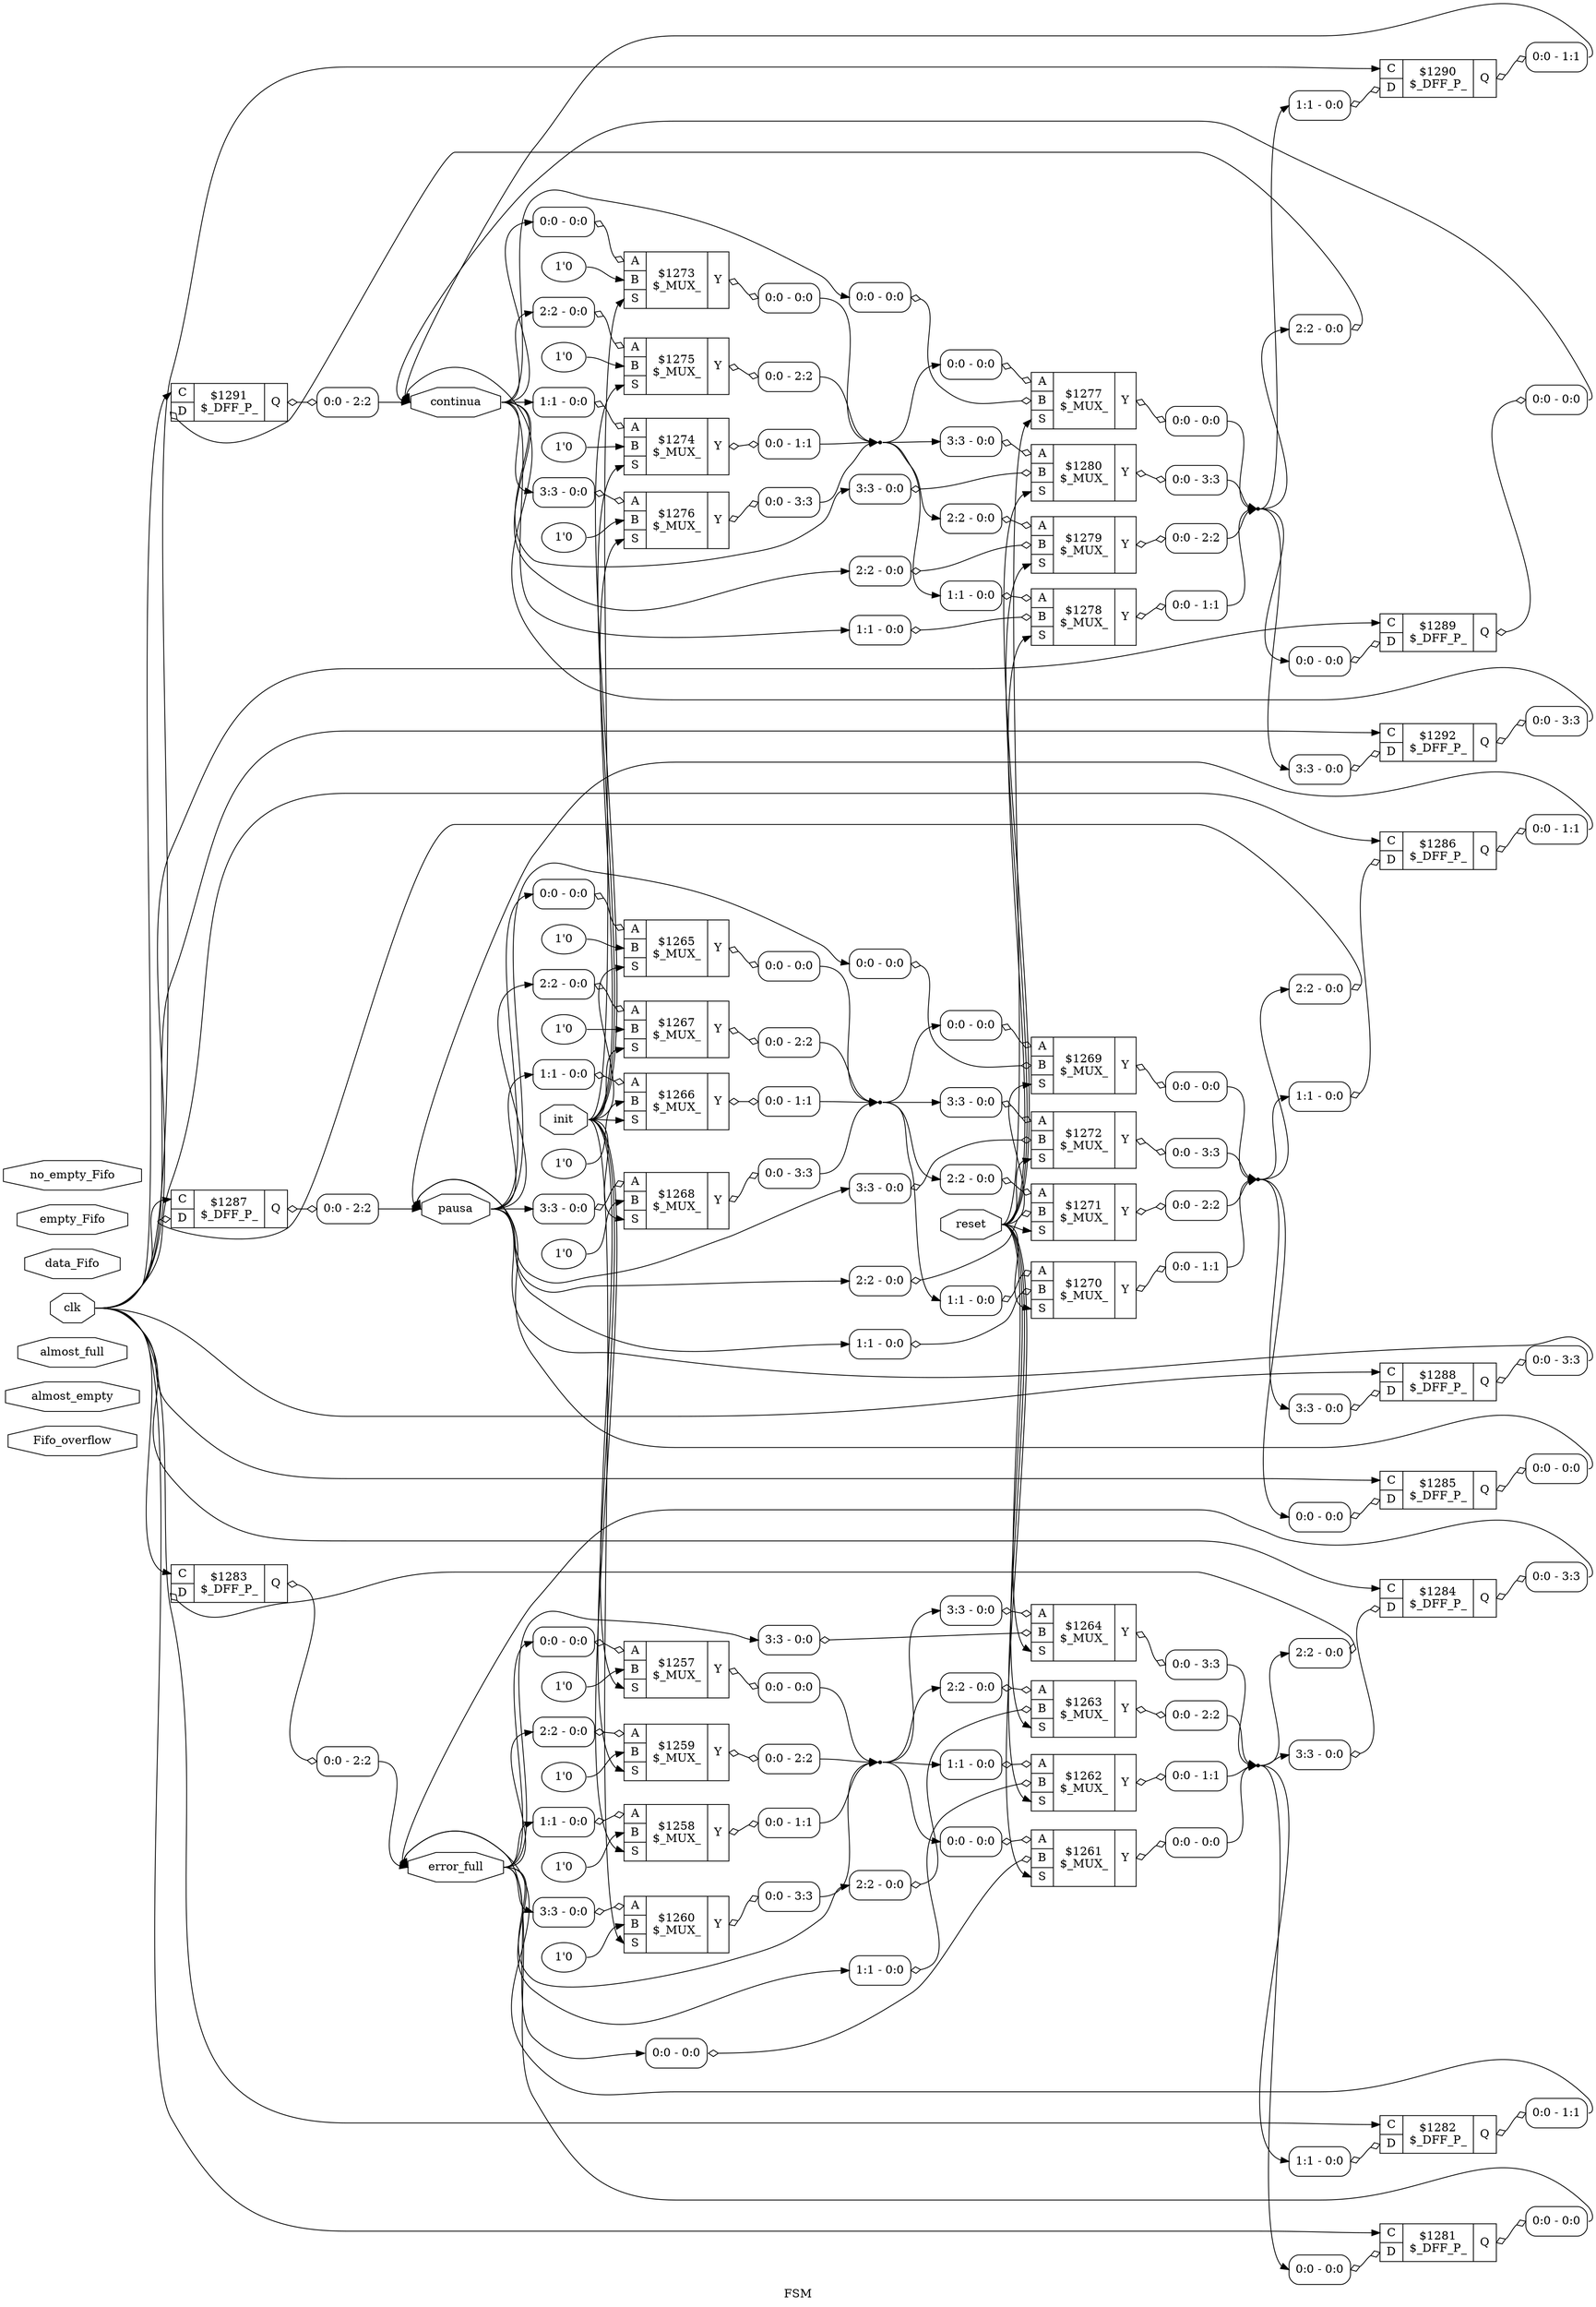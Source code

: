 digraph "FSM" {
label="FSM";
rankdir="LR";
remincross=true;
n8 [ shape=octagon, label="Fifo_overflow", color="black", fontcolor="black" ];
n9 [ shape=octagon, label="almost_empty", color="black", fontcolor="black" ];
n10 [ shape=octagon, label="almost_full", color="black", fontcolor="black" ];
n11 [ shape=octagon, label="clk", color="black", fontcolor="black" ];
n12 [ shape=octagon, label="continua", color="black", fontcolor="black" ];
n13 [ shape=octagon, label="data_Fifo", color="black", fontcolor="black" ];
n14 [ shape=octagon, label="empty_Fifo", color="black", fontcolor="black" ];
n15 [ shape=octagon, label="error_full", color="black", fontcolor="black" ];
n16 [ shape=octagon, label="init", color="black", fontcolor="black" ];
n17 [ shape=octagon, label="no_empty_Fifo", color="black", fontcolor="black" ];
n18 [ shape=octagon, label="pausa", color="black", fontcolor="black" ];
n19 [ shape=octagon, label="reset", color="black", fontcolor="black" ];
c23 [ shape=record, label="{{<p20> C|<p21> D}|$1291\n$_DFF_P_|{<p22> Q}}" ];
x0 [ shape=record, style=rounded, label="<s0> 0:0 - 2:2 " ];
c23:p22:e -> x0:w [arrowhead=odiamond, arrowtail=odiamond, dir=both, color="black", label=""];
x1 [ shape=record, style=rounded, label="<s0> 2:2 - 0:0 " ];
x1:e -> c23:p21:w [arrowhead=odiamond, arrowtail=odiamond, dir=both, color="black", label=""];
c24 [ shape=record, label="{{<p20> C|<p21> D}|$1290\n$_DFF_P_|{<p22> Q}}" ];
x2 [ shape=record, style=rounded, label="<s0> 0:0 - 1:1 " ];
c24:p22:e -> x2:w [arrowhead=odiamond, arrowtail=odiamond, dir=both, color="black", label=""];
x3 [ shape=record, style=rounded, label="<s0> 1:1 - 0:0 " ];
x3:e -> c24:p21:w [arrowhead=odiamond, arrowtail=odiamond, dir=both, color="black", label=""];
c25 [ shape=record, label="{{<p20> C|<p21> D}|$1289\n$_DFF_P_|{<p22> Q}}" ];
x4 [ shape=record, style=rounded, label="<s0> 0:0 - 0:0 " ];
c25:p22:e -> x4:w [arrowhead=odiamond, arrowtail=odiamond, dir=both, color="black", label=""];
x5 [ shape=record, style=rounded, label="<s0> 0:0 - 0:0 " ];
x5:e -> c25:p21:w [arrowhead=odiamond, arrowtail=odiamond, dir=both, color="black", label=""];
c26 [ shape=record, label="{{<p20> C|<p21> D}|$1287\n$_DFF_P_|{<p22> Q}}" ];
x6 [ shape=record, style=rounded, label="<s0> 0:0 - 2:2 " ];
c26:p22:e -> x6:w [arrowhead=odiamond, arrowtail=odiamond, dir=both, color="black", label=""];
x7 [ shape=record, style=rounded, label="<s0> 2:2 - 0:0 " ];
x7:e -> c26:p21:w [arrowhead=odiamond, arrowtail=odiamond, dir=both, color="black", label=""];
c27 [ shape=record, label="{{<p20> C|<p21> D}|$1286\n$_DFF_P_|{<p22> Q}}" ];
x8 [ shape=record, style=rounded, label="<s0> 0:0 - 1:1 " ];
c27:p22:e -> x8:w [arrowhead=odiamond, arrowtail=odiamond, dir=both, color="black", label=""];
x9 [ shape=record, style=rounded, label="<s0> 1:1 - 0:0 " ];
x9:e -> c27:p21:w [arrowhead=odiamond, arrowtail=odiamond, dir=both, color="black", label=""];
c28 [ shape=record, label="{{<p20> C|<p21> D}|$1285\n$_DFF_P_|{<p22> Q}}" ];
x10 [ shape=record, style=rounded, label="<s0> 0:0 - 0:0 " ];
c28:p22:e -> x10:w [arrowhead=odiamond, arrowtail=odiamond, dir=both, color="black", label=""];
x11 [ shape=record, style=rounded, label="<s0> 0:0 - 0:0 " ];
x11:e -> c28:p21:w [arrowhead=odiamond, arrowtail=odiamond, dir=both, color="black", label=""];
c29 [ shape=record, label="{{<p20> C|<p21> D}|$1283\n$_DFF_P_|{<p22> Q}}" ];
x12 [ shape=record, style=rounded, label="<s0> 0:0 - 2:2 " ];
c29:p22:e -> x12:w [arrowhead=odiamond, arrowtail=odiamond, dir=both, color="black", label=""];
x13 [ shape=record, style=rounded, label="<s0> 2:2 - 0:0 " ];
x13:e -> c29:p21:w [arrowhead=odiamond, arrowtail=odiamond, dir=both, color="black", label=""];
c30 [ shape=record, label="{{<p20> C|<p21> D}|$1282\n$_DFF_P_|{<p22> Q}}" ];
x14 [ shape=record, style=rounded, label="<s0> 0:0 - 1:1 " ];
c30:p22:e -> x14:w [arrowhead=odiamond, arrowtail=odiamond, dir=both, color="black", label=""];
x15 [ shape=record, style=rounded, label="<s0> 1:1 - 0:0 " ];
x15:e -> c30:p21:w [arrowhead=odiamond, arrowtail=odiamond, dir=both, color="black", label=""];
c31 [ shape=record, label="{{<p20> C|<p21> D}|$1281\n$_DFF_P_|{<p22> Q}}" ];
x16 [ shape=record, style=rounded, label="<s0> 0:0 - 0:0 " ];
c31:p22:e -> x16:w [arrowhead=odiamond, arrowtail=odiamond, dir=both, color="black", label=""];
x17 [ shape=record, style=rounded, label="<s0> 0:0 - 0:0 " ];
x17:e -> c31:p21:w [arrowhead=odiamond, arrowtail=odiamond, dir=both, color="black", label=""];
c36 [ shape=record, label="{{<p32> A|<p33> B|<p34> S}|$1279\n$_MUX_|{<p35> Y}}" ];
x18 [ shape=record, style=rounded, label="<s0> 0:0 - 2:2 " ];
c36:p35:e -> x18:w [arrowhead=odiamond, arrowtail=odiamond, dir=both, color="black", label=""];
x19 [ shape=record, style=rounded, label="<s0> 2:2 - 0:0 " ];
x19:e -> c36:p33:w [arrowhead=odiamond, arrowtail=odiamond, dir=both, color="black", label=""];
x20 [ shape=record, style=rounded, label="<s0> 2:2 - 0:0 " ];
x20:e -> c36:p32:w [arrowhead=odiamond, arrowtail=odiamond, dir=both, color="black", label=""];
c37 [ shape=record, label="{{<p32> A|<p33> B|<p34> S}|$1278\n$_MUX_|{<p35> Y}}" ];
x21 [ shape=record, style=rounded, label="<s0> 0:0 - 1:1 " ];
c37:p35:e -> x21:w [arrowhead=odiamond, arrowtail=odiamond, dir=both, color="black", label=""];
x22 [ shape=record, style=rounded, label="<s0> 1:1 - 0:0 " ];
x22:e -> c37:p33:w [arrowhead=odiamond, arrowtail=odiamond, dir=both, color="black", label=""];
x23 [ shape=record, style=rounded, label="<s0> 1:1 - 0:0 " ];
x23:e -> c37:p32:w [arrowhead=odiamond, arrowtail=odiamond, dir=both, color="black", label=""];
c38 [ shape=record, label="{{<p32> A|<p33> B|<p34> S}|$1277\n$_MUX_|{<p35> Y}}" ];
x24 [ shape=record, style=rounded, label="<s0> 0:0 - 0:0 " ];
c38:p35:e -> x24:w [arrowhead=odiamond, arrowtail=odiamond, dir=both, color="black", label=""];
x25 [ shape=record, style=rounded, label="<s0> 0:0 - 0:0 " ];
x25:e -> c38:p33:w [arrowhead=odiamond, arrowtail=odiamond, dir=both, color="black", label=""];
x26 [ shape=record, style=rounded, label="<s0> 0:0 - 0:0 " ];
x26:e -> c38:p32:w [arrowhead=odiamond, arrowtail=odiamond, dir=both, color="black", label=""];
v28 [ label="1'0" ];
c39 [ shape=record, label="{{<p32> A|<p33> B|<p34> S}|$1275\n$_MUX_|{<p35> Y}}" ];
x27 [ shape=record, style=rounded, label="<s0> 0:0 - 2:2 " ];
c39:p35:e -> x27:w [arrowhead=odiamond, arrowtail=odiamond, dir=both, color="black", label=""];
x29 [ shape=record, style=rounded, label="<s0> 2:2 - 0:0 " ];
x29:e -> c39:p32:w [arrowhead=odiamond, arrowtail=odiamond, dir=both, color="black", label=""];
v31 [ label="1'0" ];
c40 [ shape=record, label="{{<p32> A|<p33> B|<p34> S}|$1274\n$_MUX_|{<p35> Y}}" ];
x30 [ shape=record, style=rounded, label="<s0> 0:0 - 1:1 " ];
c40:p35:e -> x30:w [arrowhead=odiamond, arrowtail=odiamond, dir=both, color="black", label=""];
x32 [ shape=record, style=rounded, label="<s0> 1:1 - 0:0 " ];
x32:e -> c40:p32:w [arrowhead=odiamond, arrowtail=odiamond, dir=both, color="black", label=""];
v34 [ label="1'0" ];
c41 [ shape=record, label="{{<p32> A|<p33> B|<p34> S}|$1273\n$_MUX_|{<p35> Y}}" ];
x33 [ shape=record, style=rounded, label="<s0> 0:0 - 0:0 " ];
c41:p35:e -> x33:w [arrowhead=odiamond, arrowtail=odiamond, dir=both, color="black", label=""];
x35 [ shape=record, style=rounded, label="<s0> 0:0 - 0:0 " ];
x35:e -> c41:p32:w [arrowhead=odiamond, arrowtail=odiamond, dir=both, color="black", label=""];
c42 [ shape=record, label="{{<p32> A|<p33> B|<p34> S}|$1271\n$_MUX_|{<p35> Y}}" ];
x36 [ shape=record, style=rounded, label="<s0> 0:0 - 2:2 " ];
c42:p35:e -> x36:w [arrowhead=odiamond, arrowtail=odiamond, dir=both, color="black", label=""];
x37 [ shape=record, style=rounded, label="<s0> 2:2 - 0:0 " ];
x37:e -> c42:p33:w [arrowhead=odiamond, arrowtail=odiamond, dir=both, color="black", label=""];
x38 [ shape=record, style=rounded, label="<s0> 2:2 - 0:0 " ];
x38:e -> c42:p32:w [arrowhead=odiamond, arrowtail=odiamond, dir=both, color="black", label=""];
c43 [ shape=record, label="{{<p32> A|<p33> B|<p34> S}|$1270\n$_MUX_|{<p35> Y}}" ];
x39 [ shape=record, style=rounded, label="<s0> 0:0 - 1:1 " ];
c43:p35:e -> x39:w [arrowhead=odiamond, arrowtail=odiamond, dir=both, color="black", label=""];
x40 [ shape=record, style=rounded, label="<s0> 1:1 - 0:0 " ];
x40:e -> c43:p33:w [arrowhead=odiamond, arrowtail=odiamond, dir=both, color="black", label=""];
x41 [ shape=record, style=rounded, label="<s0> 1:1 - 0:0 " ];
x41:e -> c43:p32:w [arrowhead=odiamond, arrowtail=odiamond, dir=both, color="black", label=""];
c44 [ shape=record, label="{{<p32> A|<p33> B|<p34> S}|$1269\n$_MUX_|{<p35> Y}}" ];
x42 [ shape=record, style=rounded, label="<s0> 0:0 - 0:0 " ];
c44:p35:e -> x42:w [arrowhead=odiamond, arrowtail=odiamond, dir=both, color="black", label=""];
x43 [ shape=record, style=rounded, label="<s0> 0:0 - 0:0 " ];
x43:e -> c44:p33:w [arrowhead=odiamond, arrowtail=odiamond, dir=both, color="black", label=""];
x44 [ shape=record, style=rounded, label="<s0> 0:0 - 0:0 " ];
x44:e -> c44:p32:w [arrowhead=odiamond, arrowtail=odiamond, dir=both, color="black", label=""];
v46 [ label="1'0" ];
c45 [ shape=record, label="{{<p32> A|<p33> B|<p34> S}|$1267\n$_MUX_|{<p35> Y}}" ];
x45 [ shape=record, style=rounded, label="<s0> 0:0 - 2:2 " ];
c45:p35:e -> x45:w [arrowhead=odiamond, arrowtail=odiamond, dir=both, color="black", label=""];
x47 [ shape=record, style=rounded, label="<s0> 2:2 - 0:0 " ];
x47:e -> c45:p32:w [arrowhead=odiamond, arrowtail=odiamond, dir=both, color="black", label=""];
v49 [ label="1'0" ];
c46 [ shape=record, label="{{<p32> A|<p33> B|<p34> S}|$1266\n$_MUX_|{<p35> Y}}" ];
x48 [ shape=record, style=rounded, label="<s0> 0:0 - 1:1 " ];
c46:p35:e -> x48:w [arrowhead=odiamond, arrowtail=odiamond, dir=both, color="black", label=""];
x50 [ shape=record, style=rounded, label="<s0> 1:1 - 0:0 " ];
x50:e -> c46:p32:w [arrowhead=odiamond, arrowtail=odiamond, dir=both, color="black", label=""];
v52 [ label="1'0" ];
c47 [ shape=record, label="{{<p32> A|<p33> B|<p34> S}|$1265\n$_MUX_|{<p35> Y}}" ];
x51 [ shape=record, style=rounded, label="<s0> 0:0 - 0:0 " ];
c47:p35:e -> x51:w [arrowhead=odiamond, arrowtail=odiamond, dir=both, color="black", label=""];
x53 [ shape=record, style=rounded, label="<s0> 0:0 - 0:0 " ];
x53:e -> c47:p32:w [arrowhead=odiamond, arrowtail=odiamond, dir=both, color="black", label=""];
c48 [ shape=record, label="{{<p32> A|<p33> B|<p34> S}|$1263\n$_MUX_|{<p35> Y}}" ];
x54 [ shape=record, style=rounded, label="<s0> 0:0 - 2:2 " ];
c48:p35:e -> x54:w [arrowhead=odiamond, arrowtail=odiamond, dir=both, color="black", label=""];
x55 [ shape=record, style=rounded, label="<s0> 2:2 - 0:0 " ];
x55:e -> c48:p33:w [arrowhead=odiamond, arrowtail=odiamond, dir=both, color="black", label=""];
x56 [ shape=record, style=rounded, label="<s0> 2:2 - 0:0 " ];
x56:e -> c48:p32:w [arrowhead=odiamond, arrowtail=odiamond, dir=both, color="black", label=""];
c49 [ shape=record, label="{{<p32> A|<p33> B|<p34> S}|$1262\n$_MUX_|{<p35> Y}}" ];
x57 [ shape=record, style=rounded, label="<s0> 0:0 - 1:1 " ];
c49:p35:e -> x57:w [arrowhead=odiamond, arrowtail=odiamond, dir=both, color="black", label=""];
x58 [ shape=record, style=rounded, label="<s0> 1:1 - 0:0 " ];
x58:e -> c49:p33:w [arrowhead=odiamond, arrowtail=odiamond, dir=both, color="black", label=""];
x59 [ shape=record, style=rounded, label="<s0> 1:1 - 0:0 " ];
x59:e -> c49:p32:w [arrowhead=odiamond, arrowtail=odiamond, dir=both, color="black", label=""];
c50 [ shape=record, label="{{<p32> A|<p33> B|<p34> S}|$1261\n$_MUX_|{<p35> Y}}" ];
x60 [ shape=record, style=rounded, label="<s0> 0:0 - 0:0 " ];
c50:p35:e -> x60:w [arrowhead=odiamond, arrowtail=odiamond, dir=both, color="black", label=""];
x61 [ shape=record, style=rounded, label="<s0> 0:0 - 0:0 " ];
x61:e -> c50:p33:w [arrowhead=odiamond, arrowtail=odiamond, dir=both, color="black", label=""];
x62 [ shape=record, style=rounded, label="<s0> 0:0 - 0:0 " ];
x62:e -> c50:p32:w [arrowhead=odiamond, arrowtail=odiamond, dir=both, color="black", label=""];
v64 [ label="1'0" ];
c51 [ shape=record, label="{{<p32> A|<p33> B|<p34> S}|$1259\n$_MUX_|{<p35> Y}}" ];
x63 [ shape=record, style=rounded, label="<s0> 0:0 - 2:2 " ];
c51:p35:e -> x63:w [arrowhead=odiamond, arrowtail=odiamond, dir=both, color="black", label=""];
x65 [ shape=record, style=rounded, label="<s0> 2:2 - 0:0 " ];
x65:e -> c51:p32:w [arrowhead=odiamond, arrowtail=odiamond, dir=both, color="black", label=""];
v67 [ label="1'0" ];
c52 [ shape=record, label="{{<p32> A|<p33> B|<p34> S}|$1258\n$_MUX_|{<p35> Y}}" ];
x66 [ shape=record, style=rounded, label="<s0> 0:0 - 1:1 " ];
c52:p35:e -> x66:w [arrowhead=odiamond, arrowtail=odiamond, dir=both, color="black", label=""];
x68 [ shape=record, style=rounded, label="<s0> 1:1 - 0:0 " ];
x68:e -> c52:p32:w [arrowhead=odiamond, arrowtail=odiamond, dir=both, color="black", label=""];
v70 [ label="1'0" ];
c53 [ shape=record, label="{{<p32> A|<p33> B|<p34> S}|$1257\n$_MUX_|{<p35> Y}}" ];
x69 [ shape=record, style=rounded, label="<s0> 0:0 - 0:0 " ];
c53:p35:e -> x69:w [arrowhead=odiamond, arrowtail=odiamond, dir=both, color="black", label=""];
x71 [ shape=record, style=rounded, label="<s0> 0:0 - 0:0 " ];
x71:e -> c53:p32:w [arrowhead=odiamond, arrowtail=odiamond, dir=both, color="black", label=""];
c54 [ shape=record, label="{{<p20> C|<p21> D}|$1284\n$_DFF_P_|{<p22> Q}}" ];
x72 [ shape=record, style=rounded, label="<s0> 0:0 - 3:3 " ];
c54:p22:e -> x72:w [arrowhead=odiamond, arrowtail=odiamond, dir=both, color="black", label=""];
x73 [ shape=record, style=rounded, label="<s0> 3:3 - 0:0 " ];
x73:e -> c54:p21:w [arrowhead=odiamond, arrowtail=odiamond, dir=both, color="black", label=""];
c55 [ shape=record, label="{{<p20> C|<p21> D}|$1288\n$_DFF_P_|{<p22> Q}}" ];
x74 [ shape=record, style=rounded, label="<s0> 0:0 - 3:3 " ];
c55:p22:e -> x74:w [arrowhead=odiamond, arrowtail=odiamond, dir=both, color="black", label=""];
x75 [ shape=record, style=rounded, label="<s0> 3:3 - 0:0 " ];
x75:e -> c55:p21:w [arrowhead=odiamond, arrowtail=odiamond, dir=both, color="black", label=""];
c56 [ shape=record, label="{{<p20> C|<p21> D}|$1292\n$_DFF_P_|{<p22> Q}}" ];
x76 [ shape=record, style=rounded, label="<s0> 0:0 - 3:3 " ];
c56:p22:e -> x76:w [arrowhead=odiamond, arrowtail=odiamond, dir=both, color="black", label=""];
x77 [ shape=record, style=rounded, label="<s0> 3:3 - 0:0 " ];
x77:e -> c56:p21:w [arrowhead=odiamond, arrowtail=odiamond, dir=both, color="black", label=""];
v79 [ label="1'0" ];
c57 [ shape=record, label="{{<p32> A|<p33> B|<p34> S}|$1260\n$_MUX_|{<p35> Y}}" ];
x78 [ shape=record, style=rounded, label="<s0> 0:0 - 3:3 " ];
c57:p35:e -> x78:w [arrowhead=odiamond, arrowtail=odiamond, dir=both, color="black", label=""];
x80 [ shape=record, style=rounded, label="<s0> 3:3 - 0:0 " ];
x80:e -> c57:p32:w [arrowhead=odiamond, arrowtail=odiamond, dir=both, color="black", label=""];
c58 [ shape=record, label="{{<p32> A|<p33> B|<p34> S}|$1264\n$_MUX_|{<p35> Y}}" ];
x81 [ shape=record, style=rounded, label="<s0> 0:0 - 3:3 " ];
c58:p35:e -> x81:w [arrowhead=odiamond, arrowtail=odiamond, dir=both, color="black", label=""];
x82 [ shape=record, style=rounded, label="<s0> 3:3 - 0:0 " ];
x82:e -> c58:p33:w [arrowhead=odiamond, arrowtail=odiamond, dir=both, color="black", label=""];
x83 [ shape=record, style=rounded, label="<s0> 3:3 - 0:0 " ];
x83:e -> c58:p32:w [arrowhead=odiamond, arrowtail=odiamond, dir=both, color="black", label=""];
v85 [ label="1'0" ];
c59 [ shape=record, label="{{<p32> A|<p33> B|<p34> S}|$1268\n$_MUX_|{<p35> Y}}" ];
x84 [ shape=record, style=rounded, label="<s0> 0:0 - 3:3 " ];
c59:p35:e -> x84:w [arrowhead=odiamond, arrowtail=odiamond, dir=both, color="black", label=""];
x86 [ shape=record, style=rounded, label="<s0> 3:3 - 0:0 " ];
x86:e -> c59:p32:w [arrowhead=odiamond, arrowtail=odiamond, dir=both, color="black", label=""];
c60 [ shape=record, label="{{<p32> A|<p33> B|<p34> S}|$1272\n$_MUX_|{<p35> Y}}" ];
x87 [ shape=record, style=rounded, label="<s0> 0:0 - 3:3 " ];
c60:p35:e -> x87:w [arrowhead=odiamond, arrowtail=odiamond, dir=both, color="black", label=""];
x88 [ shape=record, style=rounded, label="<s0> 3:3 - 0:0 " ];
x88:e -> c60:p33:w [arrowhead=odiamond, arrowtail=odiamond, dir=both, color="black", label=""];
x89 [ shape=record, style=rounded, label="<s0> 3:3 - 0:0 " ];
x89:e -> c60:p32:w [arrowhead=odiamond, arrowtail=odiamond, dir=both, color="black", label=""];
v91 [ label="1'0" ];
c61 [ shape=record, label="{{<p32> A|<p33> B|<p34> S}|$1276\n$_MUX_|{<p35> Y}}" ];
x90 [ shape=record, style=rounded, label="<s0> 0:0 - 3:3 " ];
c61:p35:e -> x90:w [arrowhead=odiamond, arrowtail=odiamond, dir=both, color="black", label=""];
x92 [ shape=record, style=rounded, label="<s0> 3:3 - 0:0 " ];
x92:e -> c61:p32:w [arrowhead=odiamond, arrowtail=odiamond, dir=both, color="black", label=""];
c62 [ shape=record, label="{{<p32> A|<p33> B|<p34> S}|$1280\n$_MUX_|{<p35> Y}}" ];
x93 [ shape=record, style=rounded, label="<s0> 0:0 - 3:3 " ];
c62:p35:e -> x93:w [arrowhead=odiamond, arrowtail=odiamond, dir=both, color="black", label=""];
x94 [ shape=record, style=rounded, label="<s0> 3:3 - 0:0 " ];
x94:e -> c62:p33:w [arrowhead=odiamond, arrowtail=odiamond, dir=both, color="black", label=""];
x95 [ shape=record, style=rounded, label="<s0> 3:3 - 0:0 " ];
x95:e -> c62:p32:w [arrowhead=odiamond, arrowtail=odiamond, dir=both, color="black", label=""];
n11:e -> c23:p20:w [color="black", label=""];
n11:e -> c24:p20:w [color="black", label=""];
n11:e -> c25:p20:w [color="black", label=""];
n11:e -> c26:p20:w [color="black", label=""];
n11:e -> c27:p20:w [color="black", label=""];
n11:e -> c28:p20:w [color="black", label=""];
n11:e -> c29:p20:w [color="black", label=""];
n11:e -> c30:p20:w [color="black", label=""];
n11:e -> c31:p20:w [color="black", label=""];
n11:e -> c54:p20:w [color="black", label=""];
n11:e -> c55:p20:w [color="black", label=""];
n11:e -> c56:p20:w [color="black", label=""];
x0:s0:e -> n12:w [color="black", label=""];
x2:s0:e -> n12:w [color="black", label=""];
x4:s0:e -> n12:w [color="black", label=""];
x76:s0:e -> n12:w [color="black", label=""];
n12:e -> x19:s0:w [color="black", label=""];
n12:e -> x22:s0:w [color="black", label=""];
n12:e -> x25:s0:w [color="black", label=""];
n12:e -> x29:s0:w [color="black", label=""];
n12:e -> x32:s0:w [color="black", label=""];
n12:e -> x35:s0:w [color="black", label=""];
n12:e -> x92:s0:w [color="black", label=""];
n12:e -> x94:s0:w [color="black", label=""];
x12:s0:e -> n15:w [color="black", label=""];
x14:s0:e -> n15:w [color="black", label=""];
x16:s0:e -> n15:w [color="black", label=""];
x72:s0:e -> n15:w [color="black", label=""];
n15:e -> x55:s0:w [color="black", label=""];
n15:e -> x58:s0:w [color="black", label=""];
n15:e -> x61:s0:w [color="black", label=""];
n15:e -> x65:s0:w [color="black", label=""];
n15:e -> x68:s0:w [color="black", label=""];
n15:e -> x71:s0:w [color="black", label=""];
n15:e -> x80:s0:w [color="black", label=""];
n15:e -> x82:s0:w [color="black", label=""];
n16:e -> c39:p34:w [color="black", label=""];
n16:e -> c40:p34:w [color="black", label=""];
n16:e -> c41:p34:w [color="black", label=""];
n16:e -> c45:p34:w [color="black", label=""];
n16:e -> c46:p34:w [color="black", label=""];
n16:e -> c47:p34:w [color="black", label=""];
n16:e -> c51:p34:w [color="black", label=""];
n16:e -> c52:p34:w [color="black", label=""];
n16:e -> c53:p34:w [color="black", label=""];
n16:e -> c57:p34:w [color="black", label=""];
n16:e -> c59:p34:w [color="black", label=""];
n16:e -> c61:p34:w [color="black", label=""];
x10:s0:e -> n18:w [color="black", label=""];
x6:s0:e -> n18:w [color="black", label=""];
x74:s0:e -> n18:w [color="black", label=""];
x8:s0:e -> n18:w [color="black", label=""];
n18:e -> x37:s0:w [color="black", label=""];
n18:e -> x40:s0:w [color="black", label=""];
n18:e -> x43:s0:w [color="black", label=""];
n18:e -> x47:s0:w [color="black", label=""];
n18:e -> x50:s0:w [color="black", label=""];
n18:e -> x53:s0:w [color="black", label=""];
n18:e -> x86:s0:w [color="black", label=""];
n18:e -> x88:s0:w [color="black", label=""];
n19:e -> c36:p34:w [color="black", label=""];
n19:e -> c37:p34:w [color="black", label=""];
n19:e -> c38:p34:w [color="black", label=""];
n19:e -> c42:p34:w [color="black", label=""];
n19:e -> c43:p34:w [color="black", label=""];
n19:e -> c44:p34:w [color="black", label=""];
n19:e -> c48:p34:w [color="black", label=""];
n19:e -> c49:p34:w [color="black", label=""];
n19:e -> c50:p34:w [color="black", label=""];
n19:e -> c58:p34:w [color="black", label=""];
n19:e -> c60:p34:w [color="black", label=""];
n19:e -> c62:p34:w [color="black", label=""];
n2 [ shape=point ];
x18:s0:e -> n2:w [color="black", label=""];
x21:s0:e -> n2:w [color="black", label=""];
x24:s0:e -> n2:w [color="black", label=""];
x93:s0:e -> n2:w [color="black", label=""];
n2:e -> x1:s0:w [color="black", label=""];
n2:e -> x3:s0:w [color="black", label=""];
n2:e -> x5:s0:w [color="black", label=""];
n2:e -> x77:s0:w [color="black", label=""];
n3 [ shape=point ];
x54:s0:e -> n3:w [color="black", label=""];
x57:s0:e -> n3:w [color="black", label=""];
x60:s0:e -> n3:w [color="black", label=""];
x81:s0:e -> n3:w [color="black", label=""];
n3:e -> x13:s0:w [color="black", label=""];
n3:e -> x15:s0:w [color="black", label=""];
n3:e -> x17:s0:w [color="black", label=""];
n3:e -> x73:s0:w [color="black", label=""];
n4 [ shape=point ];
x36:s0:e -> n4:w [color="black", label=""];
x39:s0:e -> n4:w [color="black", label=""];
x42:s0:e -> n4:w [color="black", label=""];
x87:s0:e -> n4:w [color="black", label=""];
n4:e -> x11:s0:w [color="black", label=""];
n4:e -> x75:s0:w [color="black", label=""];
n4:e -> x7:s0:w [color="black", label=""];
n4:e -> x9:s0:w [color="black", label=""];
n5 [ shape=point ];
x63:s0:e -> n5:w [color="black", label=""];
x66:s0:e -> n5:w [color="black", label=""];
x69:s0:e -> n5:w [color="black", label=""];
x78:s0:e -> n5:w [color="black", label=""];
n5:e -> x56:s0:w [color="black", label=""];
n5:e -> x59:s0:w [color="black", label=""];
n5:e -> x62:s0:w [color="black", label=""];
n5:e -> x83:s0:w [color="black", label=""];
n6 [ shape=point ];
x45:s0:e -> n6:w [color="black", label=""];
x48:s0:e -> n6:w [color="black", label=""];
x51:s0:e -> n6:w [color="black", label=""];
x84:s0:e -> n6:w [color="black", label=""];
n6:e -> x38:s0:w [color="black", label=""];
n6:e -> x41:s0:w [color="black", label=""];
n6:e -> x44:s0:w [color="black", label=""];
n6:e -> x89:s0:w [color="black", label=""];
n7 [ shape=point ];
x27:s0:e -> n7:w [color="black", label=""];
x30:s0:e -> n7:w [color="black", label=""];
x33:s0:e -> n7:w [color="black", label=""];
x90:s0:e -> n7:w [color="black", label=""];
n7:e -> x20:s0:w [color="black", label=""];
n7:e -> x23:s0:w [color="black", label=""];
n7:e -> x26:s0:w [color="black", label=""];
n7:e -> x95:s0:w [color="black", label=""];
v28:e -> c39:p33:w [color="black", label=""];
v31:e -> c40:p33:w [color="black", label=""];
v34:e -> c41:p33:w [color="black", label=""];
v46:e -> c45:p33:w [color="black", label=""];
v49:e -> c46:p33:w [color="black", label=""];
v52:e -> c47:p33:w [color="black", label=""];
v64:e -> c51:p33:w [color="black", label=""];
v67:e -> c52:p33:w [color="black", label=""];
v70:e -> c53:p33:w [color="black", label=""];
v79:e -> c57:p33:w [color="black", label=""];
v85:e -> c59:p33:w [color="black", label=""];
v91:e -> c61:p33:w [color="black", label=""];
}
